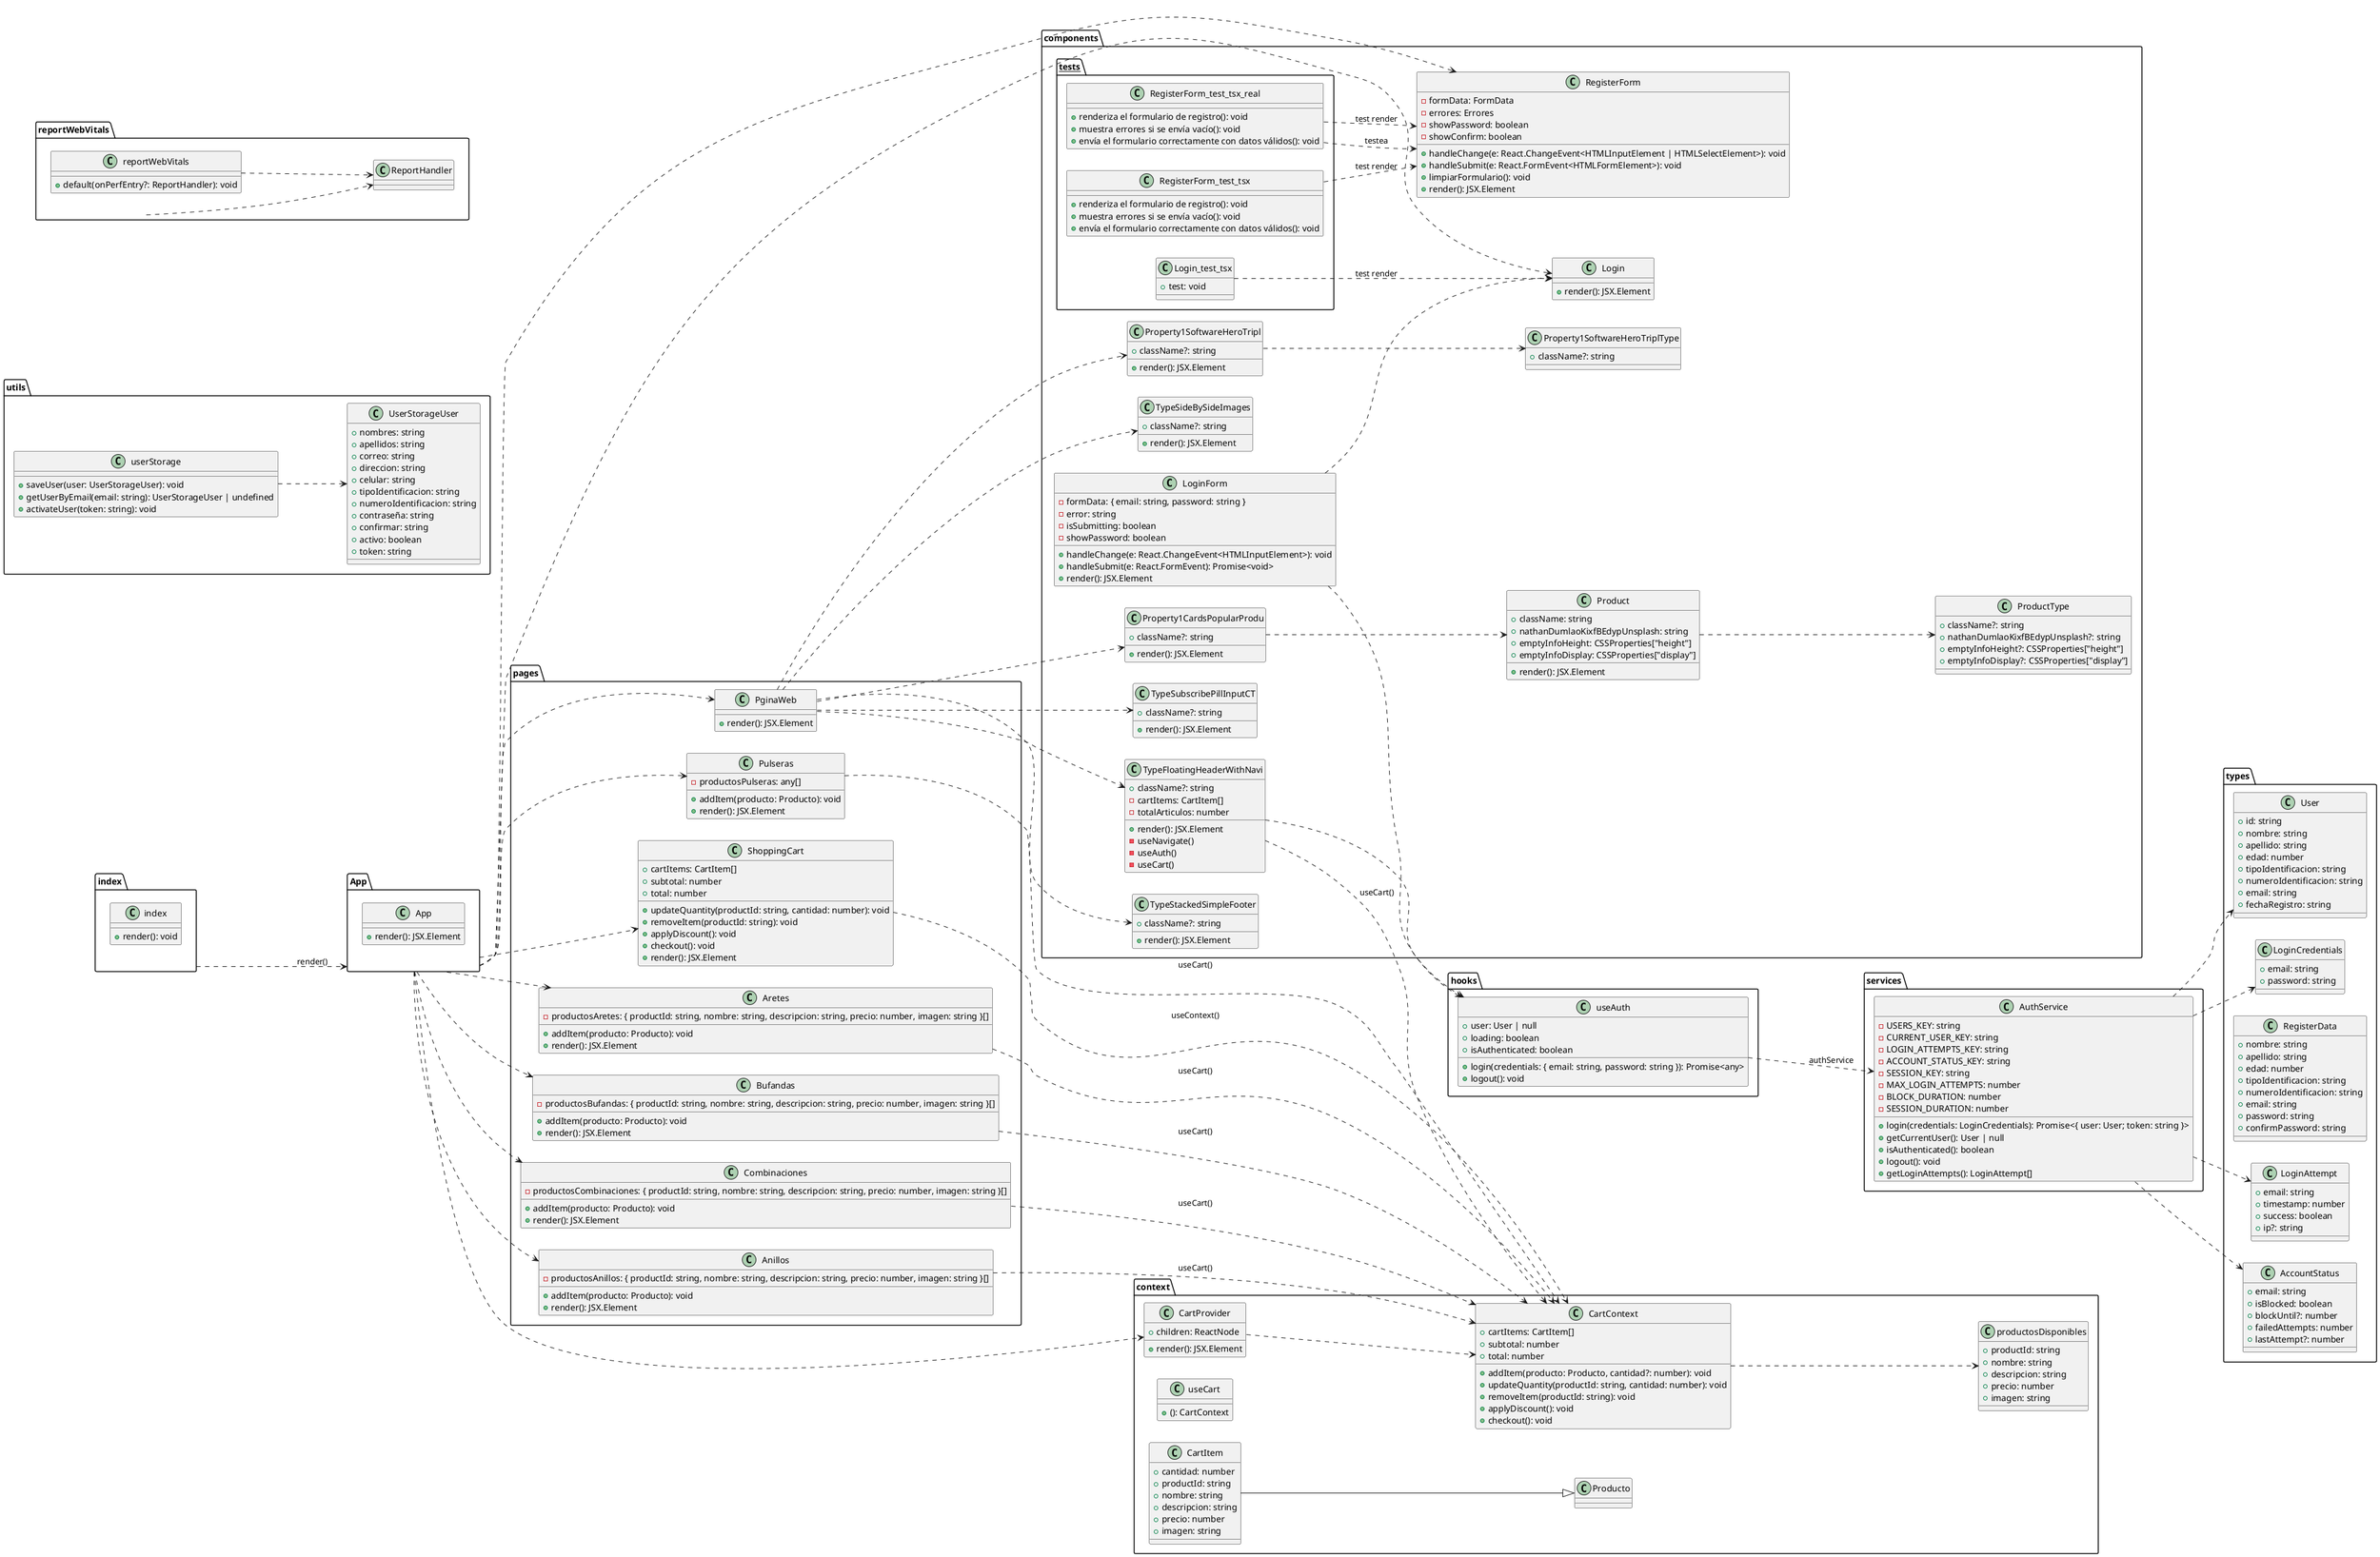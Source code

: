 @startuml
left to right direction

' Paquetes principales
package "components" {
  class TypeFloatingHeaderWithNavi {
    +className?: string
    +render(): JSX.Element
    -useNavigate()
    -useAuth()
    -useCart()
    -cartItems: CartItem[]
    -totalArticulos: number
  }
  class TypeStackedSimpleFooter {
    +className?: string
    +render(): JSX.Element
  }
  class RegisterForm {
    -formData: FormData
    -errores: Errores
    -showPassword: boolean
    -showConfirm: boolean
    +handleChange(e: React.ChangeEvent<HTMLInputElement | HTMLSelectElement>): void
    +handleSubmit(e: React.FormEvent<HTMLFormElement>): void
    +limpiarFormulario(): void
    +render(): JSX.Element
  }
  class Login {
    +render(): JSX.Element
  }
  class LoginForm {
    -formData: { email: string, password: string }
    -error: string
    -isSubmitting: boolean
    -showPassword: boolean
    +handleChange(e: React.ChangeEvent<HTMLInputElement>): void
    +handleSubmit(e: React.FormEvent): Promise<void>
    +render(): JSX.Element
  }
  class Product {
    +className: string
    +nathanDumlaoKixfBEdypUnsplash: string
    +emptyInfoHeight: CSSProperties["height"]
    +emptyInfoDisplay: CSSProperties["display"]
    +render(): JSX.Element
  }
  class ProductType {
    +className?: string
    +nathanDumlaoKixfBEdypUnsplash?: string
    +emptyInfoHeight?: CSSProperties["height"]
    +emptyInfoDisplay?: CSSProperties["display"]
  }
  class Property1CardsPopularProdu {
    +className?: string
    +render(): JSX.Element
  }
  class Property1SoftwareHeroTripl {
    +className?: string
    +render(): JSX.Element
  }
  class Property1SoftwareHeroTriplType {
    +className?: string
  }
  class TypeSideBySideImages {
    +className?: string
    +render(): JSX.Element
  }
  class TypeSubscribePillInputCT {
    +className?: string
    +render(): JSX.Element
  }
}

package "pages" {
  class Aretes {
    +addItem(producto: Producto): void
    +render(): JSX.Element
    -productosAretes: { productId: string, nombre: string, descripcion: string, precio: number, imagen: string }[]
  }
  class Bufandas {
    +addItem(producto: Producto): void
    +render(): JSX.Element
    -productosBufandas: { productId: string, nombre: string, descripcion: string, precio: number, imagen: string }[]
  }
  class Combinaciones {
    +addItem(producto: Producto): void
    +render(): JSX.Element
    -productosCombinaciones: { productId: string, nombre: string, descripcion: string, precio: number, imagen: string }[]
  }
  class Anillos {
    +addItem(producto: Producto): void
    +render(): JSX.Element
    -productosAnillos: { productId: string, nombre: string, descripcion: string, precio: number, imagen: string }[]
  }
  class Pulseras {
    +addItem(producto: Producto): void
    +render(): JSX.Element
    -productosPulseras: any[]
  }
  class ShoppingCart {
    +cartItems: CartItem[]
    +updateQuantity(productId: string, cantidad: number): void
    +removeItem(productId: string): void
    +subtotal: number
    +total: number
    +applyDiscount(): void
    +checkout(): void
    +render(): JSX.Element
  }
  class PginaWeb {
    +render(): JSX.Element
  }
}

package "context" {
  class CartContext {
    +cartItems: CartItem[]
    +addItem(producto: Producto, cantidad?: number): void
    +updateQuantity(productId: string, cantidad: number): void
    +removeItem(productId: string): void
    +subtotal: number
    +total: number
    +applyDiscount(): void
    +checkout(): void
  }
  class CartProvider {
    +children: ReactNode
    +render(): JSX.Element
  }
  class useCart {
    +(): CartContext
  }
  class productosDisponibles {
    +productId: string
    +nombre: string
    +descripcion: string
    +precio: number
    +imagen: string
  }
  class Producto
  class CartItem {
    +cantidad: number
    +productId: string
    +nombre: string
    +descripcion: string
    +precio: number
    +imagen: string
  }
}

package "hooks" {
  class useAuth {
    +user: User | null
    +loading: boolean
    +login(credentials: { email: string, password: string }): Promise<any>
    +logout(): void
    +isAuthenticated: boolean
  }
}

package "services" {
  class AuthService {
    -USERS_KEY: string
    -CURRENT_USER_KEY: string
    -LOGIN_ATTEMPTS_KEY: string
    -ACCOUNT_STATUS_KEY: string
    -SESSION_KEY: string
    -MAX_LOGIN_ATTEMPTS: number
    -BLOCK_DURATION: number
    -SESSION_DURATION: number
    +login(credentials: LoginCredentials): Promise<{ user: User; token: string }>
    +getCurrentUser(): User | null
    +isAuthenticated(): boolean
    +logout(): void
    +getLoginAttempts(): LoginAttempt[]
    ' Métodos privados omitidos por brevedad
  }
}

package "types" {
  class User {
    +id: string
    +nombre: string
    +apellido: string
    +edad: number
    +tipoIdentificacion: string
    +numeroIdentificacion: string
    +email: string
    +fechaRegistro: string
  }
  class LoginCredentials {
    +email: string
    +password: string
  }
  class RegisterData {
    +nombre: string
    +apellido: string
    +edad: number
    +tipoIdentificacion: string
    +numeroIdentificacion: string
    +email: string
    +password: string
    +confirmPassword: string
  }
  class LoginAttempt {
    +email: string
    +timestamp: number
    +success: boolean
    +ip?: string
  }
  class AccountStatus {
    +email: string
    +isBlocked: boolean
    +blockUntil?: number
    +failedAttempts: number
    +lastAttempt?: number
  }
}

package "utils" {
  class UserStorageUser {
    +nombres: string
    +apellidos: string
    +correo: string
    +direccion: string
    +celular: string
    +tipoIdentificacion: string
    +numeroIdentificacion: string
    +contraseña: string
    +confirmar: string
    +activo: boolean
    +token: string
  }
  class userStorage {
    +saveUser(user: UserStorageUser): void
    +getUserByEmail(email: string): UserStorageUser | undefined
    +activateUser(token: string): void
  }
}

package "App" {
  class App {
    +render(): JSX.Element
  }
}

package "index" {
  class index {
    +render(): void
  }
}

package "reportWebVitals" {
  class reportWebVitals {
    +default(onPerfEntry?: ReportHandler): void
  }
  class ReportHandler
  reportWebVitals ..> ReportHandler
}

package "components.__tests__" {
  class Login_test_tsx {
    +test: void
  }
  class RegisterForm_test_tsx {
    +renderiza el formulario de registro(): void
    +muestra errores si se envía vacío(): void
    +envía el formulario correctamente con datos válidos(): void
  }
  ' Añadido: clase para el test real de RegisterForm
  class RegisterForm_test_tsx_real {
    +renderiza el formulario de registro(): void
    +muestra errores si se envía vacío(): void
    +envía el formulario correctamente con datos válidos(): void
  }
  RegisterForm_test_tsx_real ..> RegisterForm : testea
}

' Relaciones
Aretes ..> CartContext : useCart()
Bufandas ..> CartContext : useCart()
Combinaciones ..> CartContext : useCart()
Anillos ..> CartContext : useCart()
Pulseras ..> CartContext : useCart()
ShoppingCart ..> CartContext : useContext()
TypeFloatingHeaderWithNavi ..> CartContext : useCart()
TypeFloatingHeaderWithNavi ..> useAuth
App ..> CartProvider
App ..> PginaWeb
App ..> RegisterForm
App ..> Login
App ..> Aretes
App ..> Bufandas
App ..> Combinaciones
App ..> Anillos
App ..> Pulseras
App ..> ShoppingCart
CartProvider ..> CartContext
CartItem --|> Producto
CartContext ..> productosDisponibles
Login_test_tsx ..> Login : test render
RegisterForm_test_tsx ..> RegisterForm : test render
RegisterForm_test_tsx_real ..> RegisterForm : test render
LoginForm ..> useAuth
LoginForm ..> Login
Product ..> ProductType
Property1CardsPopularProdu ..> Product
Property1SoftwareHeroTripl ..> Property1SoftwareHeroTriplType
PginaWeb ..> TypeFloatingHeaderWithNavi
PginaWeb ..> TypeSideBySideImages
PginaWeb ..> Property1CardsPopularProdu
PginaWeb ..> Property1SoftwareHeroTripl
PginaWeb ..> TypeSubscribePillInputCT
PginaWeb ..> TypeStackedSimpleFooter
useAuth ..> AuthService : authService
AuthService ..> User
AuthService ..> LoginCredentials
AuthService ..> LoginAttempt
AuthService ..> AccountStatus
userStorage ..> UserStorageUser
index ..> App : render()
reportWebVitals ..> ReportHandler

@enduml